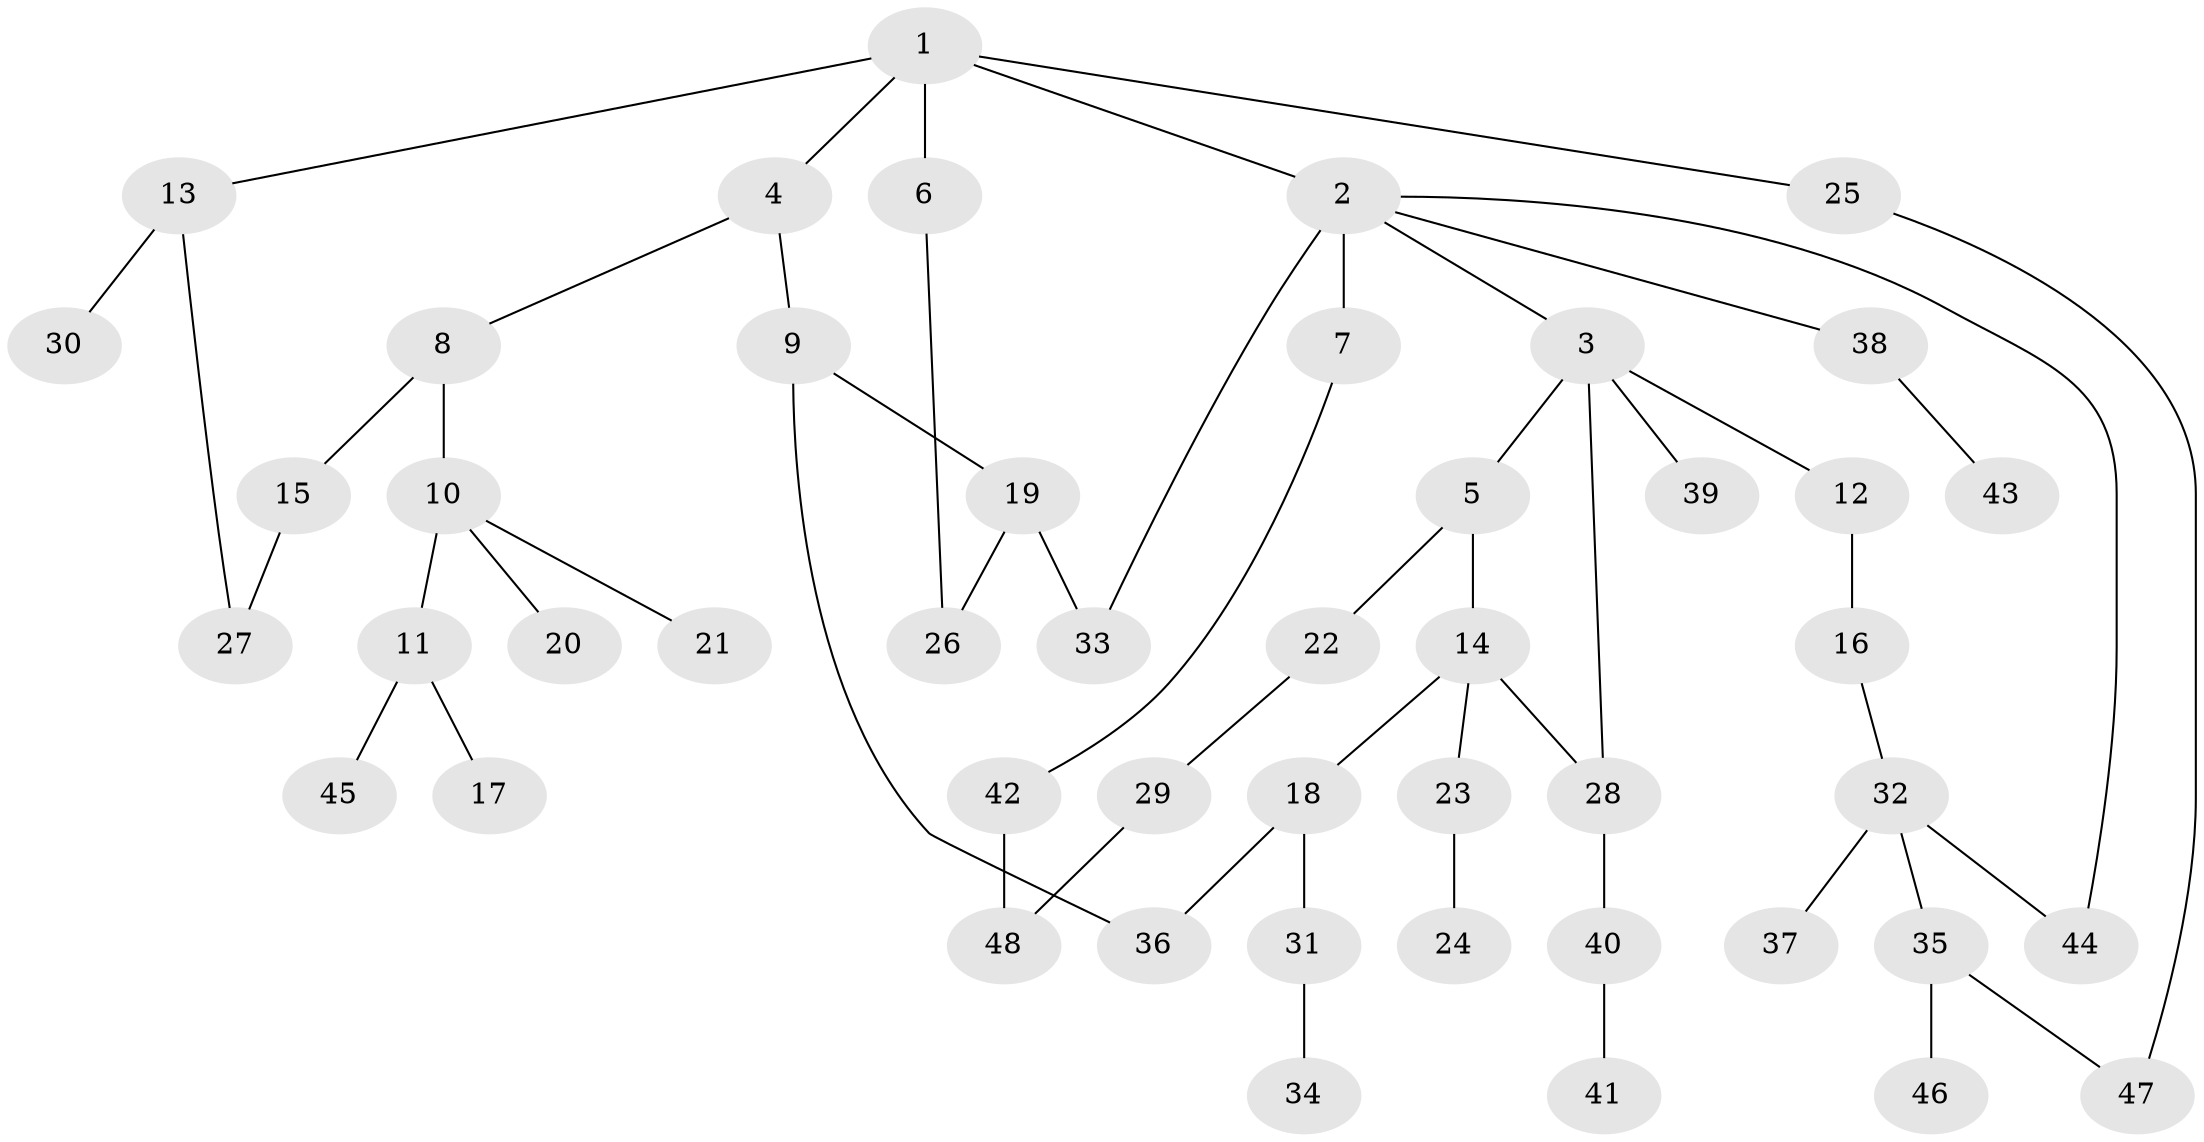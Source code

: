 // original degree distribution, {2: 0.2978723404255319, 5: 0.0425531914893617, 7: 0.02127659574468085, 4: 0.0851063829787234, 3: 0.14893617021276595, 1: 0.40425531914893614}
// Generated by graph-tools (version 1.1) at 2025/34/03/09/25 02:34:26]
// undirected, 48 vertices, 55 edges
graph export_dot {
graph [start="1"]
  node [color=gray90,style=filled];
  1;
  2;
  3;
  4;
  5;
  6;
  7;
  8;
  9;
  10;
  11;
  12;
  13;
  14;
  15;
  16;
  17;
  18;
  19;
  20;
  21;
  22;
  23;
  24;
  25;
  26;
  27;
  28;
  29;
  30;
  31;
  32;
  33;
  34;
  35;
  36;
  37;
  38;
  39;
  40;
  41;
  42;
  43;
  44;
  45;
  46;
  47;
  48;
  1 -- 2 [weight=1.0];
  1 -- 4 [weight=1.0];
  1 -- 6 [weight=1.0];
  1 -- 13 [weight=1.0];
  1 -- 25 [weight=1.0];
  2 -- 3 [weight=1.0];
  2 -- 7 [weight=2.0];
  2 -- 33 [weight=1.0];
  2 -- 38 [weight=1.0];
  2 -- 44 [weight=1.0];
  3 -- 5 [weight=1.0];
  3 -- 12 [weight=1.0];
  3 -- 28 [weight=2.0];
  3 -- 39 [weight=1.0];
  4 -- 8 [weight=1.0];
  4 -- 9 [weight=1.0];
  5 -- 14 [weight=1.0];
  5 -- 22 [weight=1.0];
  6 -- 26 [weight=1.0];
  7 -- 42 [weight=1.0];
  8 -- 10 [weight=1.0];
  8 -- 15 [weight=1.0];
  9 -- 19 [weight=1.0];
  9 -- 36 [weight=1.0];
  10 -- 11 [weight=4.0];
  10 -- 20 [weight=1.0];
  10 -- 21 [weight=1.0];
  11 -- 17 [weight=1.0];
  11 -- 45 [weight=1.0];
  12 -- 16 [weight=2.0];
  13 -- 27 [weight=1.0];
  13 -- 30 [weight=1.0];
  14 -- 18 [weight=1.0];
  14 -- 23 [weight=1.0];
  14 -- 28 [weight=1.0];
  15 -- 27 [weight=1.0];
  16 -- 32 [weight=1.0];
  18 -- 31 [weight=1.0];
  18 -- 36 [weight=1.0];
  19 -- 26 [weight=1.0];
  19 -- 33 [weight=1.0];
  22 -- 29 [weight=1.0];
  23 -- 24 [weight=1.0];
  25 -- 47 [weight=1.0];
  28 -- 40 [weight=1.0];
  29 -- 48 [weight=1.0];
  31 -- 34 [weight=1.0];
  32 -- 35 [weight=1.0];
  32 -- 37 [weight=1.0];
  32 -- 44 [weight=1.0];
  35 -- 46 [weight=1.0];
  35 -- 47 [weight=1.0];
  38 -- 43 [weight=1.0];
  40 -- 41 [weight=1.0];
  42 -- 48 [weight=1.0];
}
